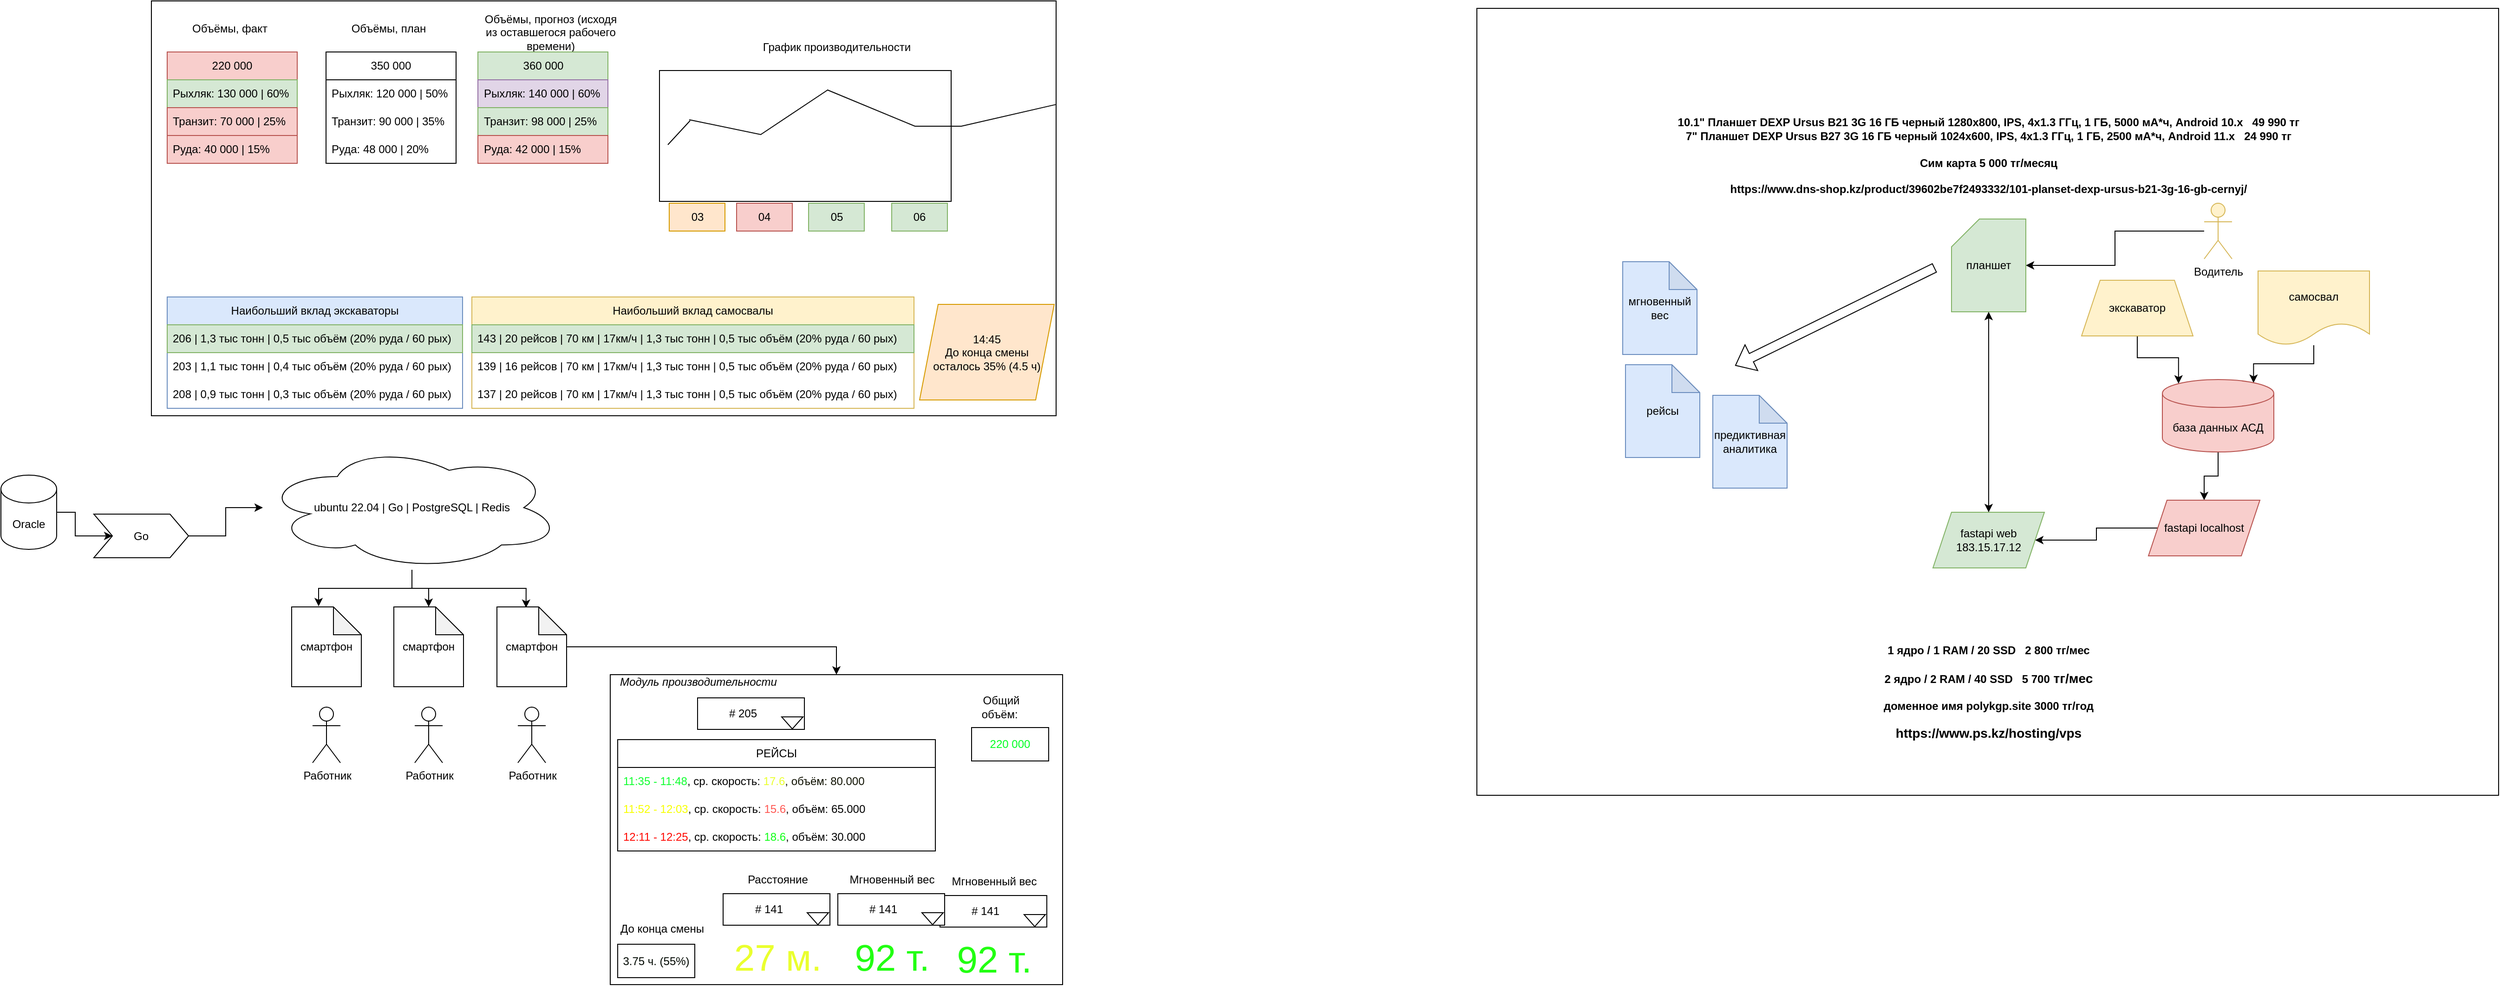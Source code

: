 <mxfile version="21.2.9" type="device">
  <diagram name="Page-1" id="Es7vMbn4bth-LO1SLi5Q">
    <mxGraphModel dx="3585" dy="2390" grid="0" gridSize="10" guides="1" tooltips="1" connect="1" arrows="1" fold="1" page="0" pageScale="1" pageWidth="850" pageHeight="1100" math="0" shadow="0">
      <root>
        <mxCell id="0" />
        <mxCell id="1" parent="0" />
        <mxCell id="isTXegSV-cHEMRRay1OZ-20" value="" style="rounded=0;whiteSpace=wrap;html=1;" vertex="1" parent="1">
          <mxGeometry x="1683" y="-325" width="1100" height="848" as="geometry" />
        </mxCell>
        <mxCell id="AHk2jDvn3Jps-UBXoMTn-1" value="" style="rounded=0;whiteSpace=wrap;html=1;" parent="1" vertex="1">
          <mxGeometry x="256" y="-333" width="974" height="447" as="geometry" />
        </mxCell>
        <mxCell id="AHk2jDvn3Jps-UBXoMTn-32" value="" style="rounded=0;whiteSpace=wrap;html=1;" parent="1" vertex="1">
          <mxGeometry x="803" y="-258" width="314" height="141" as="geometry" />
        </mxCell>
        <mxCell id="IE05HWNUYxFMif8N0jNp-12" style="edgeStyle=orthogonalEdgeStyle;rounded=0;orthogonalLoop=1;jettySize=auto;html=1;entryX=0.5;entryY=0;entryDx=0;entryDy=0;entryPerimeter=0;" parent="1" source="IE05HWNUYxFMif8N0jNp-1" target="IE05HWNUYxFMif8N0jNp-3" edge="1">
          <mxGeometry relative="1" as="geometry" />
        </mxCell>
        <mxCell id="IE05HWNUYxFMif8N0jNp-13" style="edgeStyle=orthogonalEdgeStyle;rounded=0;orthogonalLoop=1;jettySize=auto;html=1;entryX=0.418;entryY=0.012;entryDx=0;entryDy=0;entryPerimeter=0;" parent="1" source="IE05HWNUYxFMif8N0jNp-1" target="IE05HWNUYxFMif8N0jNp-5" edge="1">
          <mxGeometry relative="1" as="geometry" />
        </mxCell>
        <mxCell id="IE05HWNUYxFMif8N0jNp-14" style="edgeStyle=orthogonalEdgeStyle;rounded=0;orthogonalLoop=1;jettySize=auto;html=1;entryX=0.387;entryY=-0.008;entryDx=0;entryDy=0;entryPerimeter=0;" parent="1" source="IE05HWNUYxFMif8N0jNp-1" target="IE05HWNUYxFMif8N0jNp-7" edge="1">
          <mxGeometry relative="1" as="geometry" />
        </mxCell>
        <mxCell id="IE05HWNUYxFMif8N0jNp-1" value="ubuntu 22.04 | Go | PostgreSQL | Redis" style="ellipse;shape=cloud;whiteSpace=wrap;html=1;" parent="1" vertex="1">
          <mxGeometry x="376" y="146" width="321" height="134" as="geometry" />
        </mxCell>
        <mxCell id="IE05HWNUYxFMif8N0jNp-2" value="Работник" style="shape=umlActor;verticalLabelPosition=bottom;verticalAlign=top;html=1;outlineConnect=0;" parent="1" vertex="1">
          <mxGeometry x="539.5" y="428" width="30" height="60" as="geometry" />
        </mxCell>
        <mxCell id="IE05HWNUYxFMif8N0jNp-3" value="смартфон" style="shape=note;whiteSpace=wrap;html=1;backgroundOutline=1;darkOpacity=0.05;" parent="1" vertex="1">
          <mxGeometry x="517" y="320" width="75" height="86" as="geometry" />
        </mxCell>
        <mxCell id="IE05HWNUYxFMif8N0jNp-4" value="Работник" style="shape=umlActor;verticalLabelPosition=bottom;verticalAlign=top;html=1;outlineConnect=0;" parent="1" vertex="1">
          <mxGeometry x="650.5" y="428" width="30" height="60" as="geometry" />
        </mxCell>
        <mxCell id="IE05HWNUYxFMif8N0jNp-39" style="edgeStyle=orthogonalEdgeStyle;rounded=0;orthogonalLoop=1;jettySize=auto;html=1;entryX=0.5;entryY=0;entryDx=0;entryDy=0;" parent="1" source="IE05HWNUYxFMif8N0jNp-5" target="IE05HWNUYxFMif8N0jNp-15" edge="1">
          <mxGeometry relative="1" as="geometry" />
        </mxCell>
        <mxCell id="IE05HWNUYxFMif8N0jNp-5" value="смартфон" style="shape=note;whiteSpace=wrap;html=1;backgroundOutline=1;darkOpacity=0.05;" parent="1" vertex="1">
          <mxGeometry x="628" y="320" width="75" height="86" as="geometry" />
        </mxCell>
        <mxCell id="IE05HWNUYxFMif8N0jNp-6" value="Работник" style="shape=umlActor;verticalLabelPosition=bottom;verticalAlign=top;html=1;outlineConnect=0;" parent="1" vertex="1">
          <mxGeometry x="429.5" y="428" width="30" height="60" as="geometry" />
        </mxCell>
        <mxCell id="IE05HWNUYxFMif8N0jNp-7" value="смартфон" style="shape=note;whiteSpace=wrap;html=1;backgroundOutline=1;darkOpacity=0.05;" parent="1" vertex="1">
          <mxGeometry x="407" y="320" width="75" height="86" as="geometry" />
        </mxCell>
        <mxCell id="IE05HWNUYxFMif8N0jNp-10" style="edgeStyle=orthogonalEdgeStyle;rounded=0;orthogonalLoop=1;jettySize=auto;html=1;" parent="1" source="IE05HWNUYxFMif8N0jNp-8" target="IE05HWNUYxFMif8N0jNp-9" edge="1">
          <mxGeometry relative="1" as="geometry" />
        </mxCell>
        <mxCell id="IE05HWNUYxFMif8N0jNp-8" value="Oracle" style="shape=cylinder3;whiteSpace=wrap;html=1;boundedLbl=1;backgroundOutline=1;size=15;" parent="1" vertex="1">
          <mxGeometry x="94" y="178" width="60" height="80" as="geometry" />
        </mxCell>
        <mxCell id="IE05HWNUYxFMif8N0jNp-11" style="edgeStyle=orthogonalEdgeStyle;rounded=0;orthogonalLoop=1;jettySize=auto;html=1;" parent="1" source="IE05HWNUYxFMif8N0jNp-9" target="IE05HWNUYxFMif8N0jNp-1" edge="1">
          <mxGeometry relative="1" as="geometry" />
        </mxCell>
        <mxCell id="IE05HWNUYxFMif8N0jNp-9" value="Go" style="shape=step;perimeter=stepPerimeter;whiteSpace=wrap;html=1;fixedSize=1;" parent="1" vertex="1">
          <mxGeometry x="194" y="220" width="102" height="47" as="geometry" />
        </mxCell>
        <mxCell id="IE05HWNUYxFMif8N0jNp-15" value="" style="rounded=0;whiteSpace=wrap;html=1;" parent="1" vertex="1">
          <mxGeometry x="750" y="393" width="487" height="334" as="geometry" />
        </mxCell>
        <mxCell id="IE05HWNUYxFMif8N0jNp-16" value="" style="rounded=0;whiteSpace=wrap;html=1;" parent="1" vertex="1">
          <mxGeometry x="1105" y="631" width="115" height="34" as="geometry" />
        </mxCell>
        <mxCell id="IE05HWNUYxFMif8N0jNp-17" value="" style="triangle;whiteSpace=wrap;html=1;rotation=90;" parent="1" vertex="1">
          <mxGeometry x="1200.5" y="646.5" width="13" height="23" as="geometry" />
        </mxCell>
        <mxCell id="IE05HWNUYxFMif8N0jNp-18" value="# 141" style="text;html=1;strokeColor=none;fillColor=none;align=center;verticalAlign=middle;whiteSpace=wrap;rounded=0;" parent="1" vertex="1">
          <mxGeometry x="1124" y="633" width="60" height="30" as="geometry" />
        </mxCell>
        <mxCell id="IE05HWNUYxFMif8N0jNp-19" value="&lt;font&gt;92&lt;/font&gt; т." style="text;html=1;strokeColor=none;fillColor=none;align=center;verticalAlign=middle;whiteSpace=wrap;rounded=0;fontSize=40;fontColor=#22FF12;" parent="1" vertex="1">
          <mxGeometry x="1107" y="673.75" width="113" height="51" as="geometry" />
        </mxCell>
        <mxCell id="IE05HWNUYxFMif8N0jNp-20" value="" style="rounded=0;whiteSpace=wrap;html=1;" parent="1" vertex="1">
          <mxGeometry x="844" y="418" width="115" height="34" as="geometry" />
        </mxCell>
        <mxCell id="IE05HWNUYxFMif8N0jNp-21" value="" style="triangle;whiteSpace=wrap;html=1;rotation=90;" parent="1" vertex="1">
          <mxGeometry x="939.5" y="433.5" width="13" height="23" as="geometry" />
        </mxCell>
        <mxCell id="IE05HWNUYxFMif8N0jNp-22" value="# 205" style="text;html=1;strokeColor=none;fillColor=none;align=center;verticalAlign=middle;whiteSpace=wrap;rounded=0;" parent="1" vertex="1">
          <mxGeometry x="863" y="420" width="60" height="30" as="geometry" />
        </mxCell>
        <mxCell id="IE05HWNUYxFMif8N0jNp-23" value="РЕЙСЫ" style="swimlane;fontStyle=0;childLayout=stackLayout;horizontal=1;startSize=30;horizontalStack=0;resizeParent=1;resizeParentMax=0;resizeLast=0;collapsible=1;marginBottom=0;whiteSpace=wrap;html=1;" parent="1" vertex="1">
          <mxGeometry x="758" y="463" width="342" height="120" as="geometry" />
        </mxCell>
        <mxCell id="IE05HWNUYxFMif8N0jNp-24" value="&lt;font color=&quot;#0fff2f&quot;&gt;11:35 - 11:48&lt;/font&gt;, ср. скорость: &lt;font color=&quot;#eaff2e&quot;&gt;17.6&lt;/font&gt;&lt;font color=&quot;#101203&quot;&gt;, объём: 80.000&lt;/font&gt;&amp;nbsp;" style="text;strokeColor=none;fillColor=none;align=left;verticalAlign=middle;spacingLeft=4;spacingRight=4;overflow=hidden;points=[[0,0.5],[1,0.5]];portConstraint=eastwest;rotatable=0;whiteSpace=wrap;html=1;" parent="IE05HWNUYxFMif8N0jNp-23" vertex="1">
          <mxGeometry y="30" width="342" height="30" as="geometry" />
        </mxCell>
        <mxCell id="IE05HWNUYxFMif8N0jNp-25" value="&lt;font color=&quot;#f7ff00&quot;&gt;11:52 - 12:03&lt;/font&gt;, ср. скорость: &lt;font color=&quot;#ff5752&quot;&gt;15.6&lt;/font&gt;, объём: 65.000" style="text;strokeColor=none;fillColor=none;align=left;verticalAlign=middle;spacingLeft=4;spacingRight=4;overflow=hidden;points=[[0,0.5],[1,0.5]];portConstraint=eastwest;rotatable=0;whiteSpace=wrap;html=1;" parent="IE05HWNUYxFMif8N0jNp-23" vertex="1">
          <mxGeometry y="60" width="342" height="30" as="geometry" />
        </mxCell>
        <mxCell id="IE05HWNUYxFMif8N0jNp-26" value="&lt;font color=&quot;#ff0800&quot;&gt;12:11 - 12:25&lt;/font&gt;, ср. скорость: &lt;font color=&quot;#0fff17&quot;&gt;18.6&lt;/font&gt;, объём: 30.000" style="text;strokeColor=none;fillColor=none;align=left;verticalAlign=middle;spacingLeft=4;spacingRight=4;overflow=hidden;points=[[0,0.5],[1,0.5]];portConstraint=eastwest;rotatable=0;whiteSpace=wrap;html=1;" parent="IE05HWNUYxFMif8N0jNp-23" vertex="1">
          <mxGeometry y="90" width="342" height="30" as="geometry" />
        </mxCell>
        <mxCell id="IE05HWNUYxFMif8N0jNp-27" value="Модуль производительности" style="text;html=1;strokeColor=none;fillColor=none;align=center;verticalAlign=middle;whiteSpace=wrap;rounded=0;fontStyle=2" parent="1" vertex="1">
          <mxGeometry x="750" y="393" width="190" height="16" as="geometry" />
        </mxCell>
        <mxCell id="IE05HWNUYxFMif8N0jNp-28" value="Мгновенный вес" style="text;html=1;strokeColor=none;fillColor=none;align=center;verticalAlign=middle;whiteSpace=wrap;rounded=0;" parent="1" vertex="1">
          <mxGeometry x="1110" y="604" width="107" height="23" as="geometry" />
        </mxCell>
        <mxCell id="IE05HWNUYxFMif8N0jNp-29" value="Расстояние" style="text;html=1;strokeColor=none;fillColor=none;align=center;verticalAlign=middle;whiteSpace=wrap;rounded=0;" parent="1" vertex="1">
          <mxGeometry x="876.5" y="602" width="107" height="23" as="geometry" />
        </mxCell>
        <mxCell id="IE05HWNUYxFMif8N0jNp-30" value="" style="rounded=0;whiteSpace=wrap;html=1;" parent="1" vertex="1">
          <mxGeometry x="871.5" y="629" width="115" height="34" as="geometry" />
        </mxCell>
        <mxCell id="IE05HWNUYxFMif8N0jNp-31" value="" style="triangle;whiteSpace=wrap;html=1;rotation=90;" parent="1" vertex="1">
          <mxGeometry x="967" y="644.5" width="13" height="23" as="geometry" />
        </mxCell>
        <mxCell id="IE05HWNUYxFMif8N0jNp-32" value="# 141" style="text;html=1;strokeColor=none;fillColor=none;align=center;verticalAlign=middle;whiteSpace=wrap;rounded=0;" parent="1" vertex="1">
          <mxGeometry x="890.5" y="631" width="60" height="30" as="geometry" />
        </mxCell>
        <mxCell id="IE05HWNUYxFMif8N0jNp-33" value="27 м." style="text;html=1;strokeColor=none;fillColor=none;align=center;verticalAlign=middle;whiteSpace=wrap;rounded=0;fontSize=40;fontColor=#EAFF2E;" parent="1" vertex="1">
          <mxGeometry x="873.5" y="671.75" width="113" height="51" as="geometry" />
        </mxCell>
        <mxCell id="IE05HWNUYxFMif8N0jNp-34" value="Общий объём:&amp;nbsp;" style="text;html=1;strokeColor=none;fillColor=none;align=center;verticalAlign=middle;whiteSpace=wrap;rounded=0;" parent="1" vertex="1">
          <mxGeometry x="1140.5" y="413" width="60" height="30" as="geometry" />
        </mxCell>
        <mxCell id="IE05HWNUYxFMif8N0jNp-35" value="220 000" style="rounded=0;whiteSpace=wrap;html=1;fontColor=#00FF22;" parent="1" vertex="1">
          <mxGeometry x="1139" y="450" width="83" height="36" as="geometry" />
        </mxCell>
        <mxCell id="IE05HWNUYxFMif8N0jNp-36" value="До конца смены" style="text;html=1;strokeColor=none;fillColor=none;align=center;verticalAlign=middle;whiteSpace=wrap;rounded=0;" parent="1" vertex="1">
          <mxGeometry x="758" y="652" width="95.5" height="30" as="geometry" />
        </mxCell>
        <mxCell id="IE05HWNUYxFMif8N0jNp-37" value="&lt;font color=&quot;#000801&quot;&gt;3.75 ч. (55%)&lt;/font&gt;" style="rounded=0;whiteSpace=wrap;html=1;fontColor=#00FF22;" parent="1" vertex="1">
          <mxGeometry x="758" y="683.5" width="83" height="36" as="geometry" />
        </mxCell>
        <mxCell id="IE05HWNUYxFMif8N0jNp-40" value="" style="rounded=0;whiteSpace=wrap;html=1;" parent="1" vertex="1">
          <mxGeometry x="995" y="629" width="115" height="34" as="geometry" />
        </mxCell>
        <mxCell id="IE05HWNUYxFMif8N0jNp-41" value="" style="triangle;whiteSpace=wrap;html=1;rotation=90;" parent="1" vertex="1">
          <mxGeometry x="1090.5" y="644.5" width="13" height="23" as="geometry" />
        </mxCell>
        <mxCell id="IE05HWNUYxFMif8N0jNp-42" value="# 141" style="text;html=1;strokeColor=none;fillColor=none;align=center;verticalAlign=middle;whiteSpace=wrap;rounded=0;" parent="1" vertex="1">
          <mxGeometry x="1014" y="631" width="60" height="30" as="geometry" />
        </mxCell>
        <mxCell id="IE05HWNUYxFMif8N0jNp-43" value="&lt;font&gt;92&lt;/font&gt; т." style="text;html=1;strokeColor=none;fillColor=none;align=center;verticalAlign=middle;whiteSpace=wrap;rounded=0;fontSize=40;fontColor=#22FF12;" parent="1" vertex="1">
          <mxGeometry x="997" y="671.75" width="113" height="51" as="geometry" />
        </mxCell>
        <mxCell id="IE05HWNUYxFMif8N0jNp-44" value="Мгновенный вес" style="text;html=1;strokeColor=none;fillColor=none;align=center;verticalAlign=middle;whiteSpace=wrap;rounded=0;" parent="1" vertex="1">
          <mxGeometry x="1000" y="602" width="107" height="23" as="geometry" />
        </mxCell>
        <mxCell id="AHk2jDvn3Jps-UBXoMTn-4" value="Наибольший вклад экскаваторы" style="swimlane;fontStyle=0;childLayout=stackLayout;horizontal=1;startSize=30;horizontalStack=0;resizeParent=1;resizeParentMax=0;resizeLast=0;collapsible=1;marginBottom=0;whiteSpace=wrap;html=1;fillColor=#dae8fc;strokeColor=#6c8ebf;" parent="1" vertex="1">
          <mxGeometry x="273" y="-14" width="318" height="120" as="geometry" />
        </mxCell>
        <mxCell id="AHk2jDvn3Jps-UBXoMTn-5" value="206 | 1,3 тыс тонн | 0,5 тыс объём (20% руда / 60 рых)" style="text;strokeColor=#82b366;fillColor=#d5e8d4;align=left;verticalAlign=middle;spacingLeft=4;spacingRight=4;overflow=hidden;points=[[0,0.5],[1,0.5]];portConstraint=eastwest;rotatable=0;whiteSpace=wrap;html=1;" parent="AHk2jDvn3Jps-UBXoMTn-4" vertex="1">
          <mxGeometry y="30" width="318" height="30" as="geometry" />
        </mxCell>
        <mxCell id="AHk2jDvn3Jps-UBXoMTn-6" value="203 | 1,1 тыс тонн | 0,4 тыс объём (20% руда / 60 рых)" style="text;strokeColor=none;fillColor=none;align=left;verticalAlign=middle;spacingLeft=4;spacingRight=4;overflow=hidden;points=[[0,0.5],[1,0.5]];portConstraint=eastwest;rotatable=0;whiteSpace=wrap;html=1;" parent="AHk2jDvn3Jps-UBXoMTn-4" vertex="1">
          <mxGeometry y="60" width="318" height="30" as="geometry" />
        </mxCell>
        <mxCell id="AHk2jDvn3Jps-UBXoMTn-7" value="208 | 0,9 тыс тонн | 0,3 тыс объём (20% руда / 60 рых)" style="text;strokeColor=none;fillColor=none;align=left;verticalAlign=middle;spacingLeft=4;spacingRight=4;overflow=hidden;points=[[0,0.5],[1,0.5]];portConstraint=eastwest;rotatable=0;whiteSpace=wrap;html=1;" parent="AHk2jDvn3Jps-UBXoMTn-4" vertex="1">
          <mxGeometry y="90" width="318" height="30" as="geometry" />
        </mxCell>
        <mxCell id="AHk2jDvn3Jps-UBXoMTn-8" value="Наибольший вклад самосвалы" style="swimlane;fontStyle=0;childLayout=stackLayout;horizontal=1;startSize=30;horizontalStack=0;resizeParent=1;resizeParentMax=0;resizeLast=0;collapsible=1;marginBottom=0;whiteSpace=wrap;html=1;fillColor=#fff2cc;strokeColor=#d6b656;" parent="1" vertex="1">
          <mxGeometry x="601" y="-14" width="476" height="120" as="geometry" />
        </mxCell>
        <mxCell id="AHk2jDvn3Jps-UBXoMTn-9" value="143 | 20 рейсов | 70 км | 17км/ч | 1,3 тыс тонн | 0,5 тыс объём (20% руда / 60 рых)" style="text;strokeColor=#82b366;fillColor=#d5e8d4;align=left;verticalAlign=middle;spacingLeft=4;spacingRight=4;overflow=hidden;points=[[0,0.5],[1,0.5]];portConstraint=eastwest;rotatable=0;whiteSpace=wrap;html=1;" parent="AHk2jDvn3Jps-UBXoMTn-8" vertex="1">
          <mxGeometry y="30" width="476" height="30" as="geometry" />
        </mxCell>
        <mxCell id="AHk2jDvn3Jps-UBXoMTn-10" value="139 | 16 рейсов | 70 км | 17км/ч | 1,3 тыс тонн | 0,5 тыс объём (20% руда / 60 рых)" style="text;strokeColor=none;fillColor=none;align=left;verticalAlign=middle;spacingLeft=4;spacingRight=4;overflow=hidden;points=[[0,0.5],[1,0.5]];portConstraint=eastwest;rotatable=0;whiteSpace=wrap;html=1;" parent="AHk2jDvn3Jps-UBXoMTn-8" vertex="1">
          <mxGeometry y="60" width="476" height="30" as="geometry" />
        </mxCell>
        <mxCell id="AHk2jDvn3Jps-UBXoMTn-11" value="137 | 20 рейсов | 70 км | 17км/ч | 1,3 тыс тонн | 0,5 тыс объём (20% руда / 60 рых)" style="text;strokeColor=none;fillColor=none;align=left;verticalAlign=middle;spacingLeft=4;spacingRight=4;overflow=hidden;points=[[0,0.5],[1,0.5]];portConstraint=eastwest;rotatable=0;whiteSpace=wrap;html=1;" parent="AHk2jDvn3Jps-UBXoMTn-8" vertex="1">
          <mxGeometry y="90" width="476" height="30" as="geometry" />
        </mxCell>
        <mxCell id="AHk2jDvn3Jps-UBXoMTn-12" value="14:45&lt;br&gt;До конца смены осталось 35% (4.5 ч)" style="shape=parallelogram;perimeter=parallelogramPerimeter;whiteSpace=wrap;html=1;fixedSize=1;fillColor=#ffe6cc;strokeColor=#d79b00;" parent="1" vertex="1">
          <mxGeometry x="1083" y="-6" width="145" height="103" as="geometry" />
        </mxCell>
        <mxCell id="AHk2jDvn3Jps-UBXoMTn-13" value="Объёмы, факт" style="text;html=1;strokeColor=none;fillColor=none;align=center;verticalAlign=middle;whiteSpace=wrap;rounded=0;" parent="1" vertex="1">
          <mxGeometry x="298" y="-318" width="85" height="29" as="geometry" />
        </mxCell>
        <mxCell id="AHk2jDvn3Jps-UBXoMTn-15" value="220 000" style="swimlane;fontStyle=0;childLayout=stackLayout;horizontal=1;startSize=30;horizontalStack=0;resizeParent=1;resizeParentMax=0;resizeLast=0;collapsible=1;marginBottom=0;whiteSpace=wrap;html=1;fillColor=#f8cecc;strokeColor=#b85450;" parent="1" vertex="1">
          <mxGeometry x="273" y="-278" width="140" height="120" as="geometry" />
        </mxCell>
        <mxCell id="AHk2jDvn3Jps-UBXoMTn-16" value="Рыхляк: 130 000 | 60%" style="text;strokeColor=#82b366;fillColor=#d5e8d4;align=left;verticalAlign=middle;spacingLeft=4;spacingRight=4;overflow=hidden;points=[[0,0.5],[1,0.5]];portConstraint=eastwest;rotatable=0;whiteSpace=wrap;html=1;" parent="AHk2jDvn3Jps-UBXoMTn-15" vertex="1">
          <mxGeometry y="30" width="140" height="30" as="geometry" />
        </mxCell>
        <mxCell id="AHk2jDvn3Jps-UBXoMTn-17" value="Транзит: 70 000 | 25%" style="text;strokeColor=#b85450;fillColor=#f8cecc;align=left;verticalAlign=middle;spacingLeft=4;spacingRight=4;overflow=hidden;points=[[0,0.5],[1,0.5]];portConstraint=eastwest;rotatable=0;whiteSpace=wrap;html=1;" parent="AHk2jDvn3Jps-UBXoMTn-15" vertex="1">
          <mxGeometry y="60" width="140" height="30" as="geometry" />
        </mxCell>
        <mxCell id="AHk2jDvn3Jps-UBXoMTn-18" value="Руда: 40 000 | 15%" style="text;strokeColor=#b85450;fillColor=#f8cecc;align=left;verticalAlign=middle;spacingLeft=4;spacingRight=4;overflow=hidden;points=[[0,0.5],[1,0.5]];portConstraint=eastwest;rotatable=0;whiteSpace=wrap;html=1;" parent="AHk2jDvn3Jps-UBXoMTn-15" vertex="1">
          <mxGeometry y="90" width="140" height="30" as="geometry" />
        </mxCell>
        <mxCell id="AHk2jDvn3Jps-UBXoMTn-19" value="Объёмы, план" style="text;html=1;strokeColor=none;fillColor=none;align=center;verticalAlign=middle;whiteSpace=wrap;rounded=0;" parent="1" vertex="1">
          <mxGeometry x="469" y="-318" width="85" height="29" as="geometry" />
        </mxCell>
        <mxCell id="AHk2jDvn3Jps-UBXoMTn-20" value="350 000" style="swimlane;fontStyle=0;childLayout=stackLayout;horizontal=1;startSize=30;horizontalStack=0;resizeParent=1;resizeParentMax=0;resizeLast=0;collapsible=1;marginBottom=0;whiteSpace=wrap;html=1;" parent="1" vertex="1">
          <mxGeometry x="444" y="-278" width="140" height="120" as="geometry" />
        </mxCell>
        <mxCell id="AHk2jDvn3Jps-UBXoMTn-21" value="Рыхляк: 120 000 | 50%" style="text;strokeColor=none;fillColor=none;align=left;verticalAlign=middle;spacingLeft=4;spacingRight=4;overflow=hidden;points=[[0,0.5],[1,0.5]];portConstraint=eastwest;rotatable=0;whiteSpace=wrap;html=1;" parent="AHk2jDvn3Jps-UBXoMTn-20" vertex="1">
          <mxGeometry y="30" width="140" height="30" as="geometry" />
        </mxCell>
        <mxCell id="AHk2jDvn3Jps-UBXoMTn-22" value="Транзит: 90 000 | 35%" style="text;strokeColor=none;fillColor=none;align=left;verticalAlign=middle;spacingLeft=4;spacingRight=4;overflow=hidden;points=[[0,0.5],[1,0.5]];portConstraint=eastwest;rotatable=0;whiteSpace=wrap;html=1;" parent="AHk2jDvn3Jps-UBXoMTn-20" vertex="1">
          <mxGeometry y="60" width="140" height="30" as="geometry" />
        </mxCell>
        <mxCell id="AHk2jDvn3Jps-UBXoMTn-23" value="Руда: 48 000 | 20%" style="text;strokeColor=none;fillColor=none;align=left;verticalAlign=middle;spacingLeft=4;spacingRight=4;overflow=hidden;points=[[0,0.5],[1,0.5]];portConstraint=eastwest;rotatable=0;whiteSpace=wrap;html=1;" parent="AHk2jDvn3Jps-UBXoMTn-20" vertex="1">
          <mxGeometry y="90" width="140" height="30" as="geometry" />
        </mxCell>
        <mxCell id="AHk2jDvn3Jps-UBXoMTn-25" value="График производительности" style="text;html=1;strokeColor=none;fillColor=none;align=center;verticalAlign=middle;whiteSpace=wrap;rounded=0;" parent="1" vertex="1">
          <mxGeometry x="904.5" y="-296" width="178" height="26" as="geometry" />
        </mxCell>
        <mxCell id="AHk2jDvn3Jps-UBXoMTn-26" value="03" style="text;html=1;strokeColor=#d79b00;fillColor=#ffe6cc;align=center;verticalAlign=middle;whiteSpace=wrap;rounded=0;" parent="1" vertex="1">
          <mxGeometry x="813.5" y="-115" width="60" height="30" as="geometry" />
        </mxCell>
        <mxCell id="AHk2jDvn3Jps-UBXoMTn-27" value="04" style="text;html=1;strokeColor=#b85450;fillColor=#f8cecc;align=center;verticalAlign=middle;whiteSpace=wrap;rounded=0;" parent="1" vertex="1">
          <mxGeometry x="886" y="-115" width="60" height="30" as="geometry" />
        </mxCell>
        <mxCell id="AHk2jDvn3Jps-UBXoMTn-28" value="05" style="text;html=1;strokeColor=#82b366;fillColor=#d5e8d4;align=center;verticalAlign=middle;whiteSpace=wrap;rounded=0;" parent="1" vertex="1">
          <mxGeometry x="963.5" y="-115" width="60" height="30" as="geometry" />
        </mxCell>
        <mxCell id="AHk2jDvn3Jps-UBXoMTn-29" value="06" style="text;html=1;strokeColor=#82b366;fillColor=#d5e8d4;align=center;verticalAlign=middle;whiteSpace=wrap;rounded=0;" parent="1" vertex="1">
          <mxGeometry x="1053" y="-115" width="60" height="30" as="geometry" />
        </mxCell>
        <mxCell id="AHk2jDvn3Jps-UBXoMTn-30" value="" style="endArrow=none;html=1;rounded=0;" parent="1" edge="1">
          <mxGeometry width="50" height="50" relative="1" as="geometry">
            <mxPoint x="812" y="-178" as="sourcePoint" />
            <mxPoint x="836" y="-204" as="targetPoint" />
          </mxGeometry>
        </mxCell>
        <mxCell id="AHk2jDvn3Jps-UBXoMTn-31" value="" style="endArrow=none;html=1;rounded=0;" parent="1" target="AHk2jDvn3Jps-UBXoMTn-1" edge="1">
          <mxGeometry width="50" height="50" relative="1" as="geometry">
            <mxPoint x="835" y="-205" as="sourcePoint" />
            <mxPoint x="815.0" y="-206.65" as="targetPoint" />
            <Array as="points">
              <mxPoint x="912" y="-189" />
              <mxPoint x="984" y="-237" />
              <mxPoint x="1078" y="-198" />
              <mxPoint x="1128" y="-198" />
            </Array>
          </mxGeometry>
        </mxCell>
        <mxCell id="AHk2jDvn3Jps-UBXoMTn-33" value="Объёмы, прогноз (исходя из оставшегося рабочего времени)" style="text;html=1;strokeColor=none;fillColor=none;align=center;verticalAlign=middle;whiteSpace=wrap;rounded=0;" parent="1" vertex="1">
          <mxGeometry x="609" y="-323" width="154" height="47" as="geometry" />
        </mxCell>
        <mxCell id="AHk2jDvn3Jps-UBXoMTn-34" value="360 000" style="swimlane;fontStyle=0;childLayout=stackLayout;horizontal=1;startSize=30;horizontalStack=0;resizeParent=1;resizeParentMax=0;resizeLast=0;collapsible=1;marginBottom=0;whiteSpace=wrap;html=1;fillColor=#d5e8d4;strokeColor=#82b366;" parent="1" vertex="1">
          <mxGeometry x="607.5" y="-278" width="140" height="120" as="geometry" />
        </mxCell>
        <mxCell id="AHk2jDvn3Jps-UBXoMTn-35" value="Рыхляк: 140 000 | 60%" style="text;strokeColor=#9673a6;fillColor=#e1d5e7;align=left;verticalAlign=middle;spacingLeft=4;spacingRight=4;overflow=hidden;points=[[0,0.5],[1,0.5]];portConstraint=eastwest;rotatable=0;whiteSpace=wrap;html=1;" parent="AHk2jDvn3Jps-UBXoMTn-34" vertex="1">
          <mxGeometry y="30" width="140" height="30" as="geometry" />
        </mxCell>
        <mxCell id="AHk2jDvn3Jps-UBXoMTn-36" value="Транзит: 98 000 | 25%" style="text;strokeColor=#82b366;fillColor=#d5e8d4;align=left;verticalAlign=middle;spacingLeft=4;spacingRight=4;overflow=hidden;points=[[0,0.5],[1,0.5]];portConstraint=eastwest;rotatable=0;whiteSpace=wrap;html=1;" parent="AHk2jDvn3Jps-UBXoMTn-34" vertex="1">
          <mxGeometry y="60" width="140" height="30" as="geometry" />
        </mxCell>
        <mxCell id="AHk2jDvn3Jps-UBXoMTn-37" value="Руда: 42 000 | 15%" style="text;strokeColor=#b85450;fillColor=#f8cecc;align=left;verticalAlign=middle;spacingLeft=4;spacingRight=4;overflow=hidden;points=[[0,0.5],[1,0.5]];portConstraint=eastwest;rotatable=0;whiteSpace=wrap;html=1;" parent="AHk2jDvn3Jps-UBXoMTn-34" vertex="1">
          <mxGeometry y="90" width="140" height="30" as="geometry" />
        </mxCell>
        <mxCell id="isTXegSV-cHEMRRay1OZ-1" style="edgeStyle=orthogonalEdgeStyle;rounded=0;orthogonalLoop=1;jettySize=auto;html=1;" edge="1" parent="1" source="isTXegSV-cHEMRRay1OZ-2" target="isTXegSV-cHEMRRay1OZ-9">
          <mxGeometry relative="1" as="geometry" />
        </mxCell>
        <mxCell id="isTXegSV-cHEMRRay1OZ-2" value="Водитель" style="shape=umlActor;verticalLabelPosition=bottom;verticalAlign=top;html=1;outlineConnect=0;fillColor=#fff2cc;strokeColor=#d6b656;" vertex="1" parent="1">
          <mxGeometry x="2466" y="-115" width="30" height="60" as="geometry" />
        </mxCell>
        <mxCell id="isTXegSV-cHEMRRay1OZ-3" style="edgeStyle=orthogonalEdgeStyle;rounded=0;orthogonalLoop=1;jettySize=auto;html=1;entryX=0.145;entryY=0;entryDx=0;entryDy=4.35;entryPerimeter=0;" edge="1" parent="1" source="isTXegSV-cHEMRRay1OZ-4" target="isTXegSV-cHEMRRay1OZ-8">
          <mxGeometry relative="1" as="geometry" />
        </mxCell>
        <mxCell id="isTXegSV-cHEMRRay1OZ-4" value="экскаватор" style="shape=trapezoid;perimeter=trapezoidPerimeter;whiteSpace=wrap;html=1;fixedSize=1;fillColor=#fff2cc;strokeColor=#d6b656;" vertex="1" parent="1">
          <mxGeometry x="2334" y="-32" width="120" height="60" as="geometry" />
        </mxCell>
        <mxCell id="isTXegSV-cHEMRRay1OZ-5" style="edgeStyle=orthogonalEdgeStyle;rounded=0;orthogonalLoop=1;jettySize=auto;html=1;entryX=0.818;entryY=0.046;entryDx=0;entryDy=0;entryPerimeter=0;" edge="1" parent="1" source="isTXegSV-cHEMRRay1OZ-6" target="isTXegSV-cHEMRRay1OZ-8">
          <mxGeometry relative="1" as="geometry" />
        </mxCell>
        <mxCell id="isTXegSV-cHEMRRay1OZ-6" value="самосвал" style="shape=document;whiteSpace=wrap;html=1;boundedLbl=1;fillColor=#fff2cc;strokeColor=#d6b656;" vertex="1" parent="1">
          <mxGeometry x="2524" y="-42" width="120" height="80" as="geometry" />
        </mxCell>
        <mxCell id="isTXegSV-cHEMRRay1OZ-7" style="edgeStyle=orthogonalEdgeStyle;rounded=0;orthogonalLoop=1;jettySize=auto;html=1;" edge="1" parent="1" source="isTXegSV-cHEMRRay1OZ-8" target="isTXegSV-cHEMRRay1OZ-11">
          <mxGeometry relative="1" as="geometry" />
        </mxCell>
        <mxCell id="isTXegSV-cHEMRRay1OZ-8" value="база данных АСД" style="shape=cylinder3;whiteSpace=wrap;html=1;boundedLbl=1;backgroundOutline=1;size=15;fillColor=#f8cecc;strokeColor=#b85450;" vertex="1" parent="1">
          <mxGeometry x="2421" y="75" width="120" height="78" as="geometry" />
        </mxCell>
        <mxCell id="isTXegSV-cHEMRRay1OZ-9" value="планшет" style="shape=card;whiteSpace=wrap;html=1;fillColor=#d5e8d4;strokeColor=#82b366;" vertex="1" parent="1">
          <mxGeometry x="2194" y="-98" width="80" height="100" as="geometry" />
        </mxCell>
        <mxCell id="isTXegSV-cHEMRRay1OZ-10" style="edgeStyle=orthogonalEdgeStyle;rounded=0;orthogonalLoop=1;jettySize=auto;html=1;" edge="1" parent="1" source="isTXegSV-cHEMRRay1OZ-11" target="isTXegSV-cHEMRRay1OZ-12">
          <mxGeometry relative="1" as="geometry" />
        </mxCell>
        <mxCell id="isTXegSV-cHEMRRay1OZ-11" value="fastapi localhost" style="shape=parallelogram;perimeter=parallelogramPerimeter;whiteSpace=wrap;html=1;fixedSize=1;fillColor=#f8cecc;strokeColor=#b85450;" vertex="1" parent="1">
          <mxGeometry x="2406" y="205" width="120" height="60" as="geometry" />
        </mxCell>
        <mxCell id="isTXegSV-cHEMRRay1OZ-12" value="fastapi web 183.15.17.12" style="shape=parallelogram;perimeter=parallelogramPerimeter;whiteSpace=wrap;html=1;fixedSize=1;fillColor=#d5e8d4;strokeColor=#82b366;" vertex="1" parent="1">
          <mxGeometry x="2174" y="218" width="120" height="60" as="geometry" />
        </mxCell>
        <mxCell id="isTXegSV-cHEMRRay1OZ-13" value="" style="endArrow=classic;startArrow=classic;html=1;rounded=0;entryX=0.5;entryY=1;entryDx=0;entryDy=0;entryPerimeter=0;exitX=0.5;exitY=0;exitDx=0;exitDy=0;" edge="1" parent="1" source="isTXegSV-cHEMRRay1OZ-12" target="isTXegSV-cHEMRRay1OZ-9">
          <mxGeometry width="50" height="50" relative="1" as="geometry">
            <mxPoint x="2214" y="87" as="sourcePoint" />
            <mxPoint x="2264" y="37" as="targetPoint" />
          </mxGeometry>
        </mxCell>
        <mxCell id="isTXegSV-cHEMRRay1OZ-14" value="10.1&quot; Планшет DEXP Ursus B21 3G 16 ГБ черный&amp;nbsp;1280x800, IPS, 4x1.3 ГГц, 1 ГБ, 5000 мА*ч, Android 10.x&amp;nbsp; &amp;nbsp;49 990&amp;nbsp;тг&lt;br&gt;7&quot; Планшет DEXP Ursus B27 3G 16 ГБ черный 1024x600, IPS, 4x1.3 ГГц, 1 ГБ, 2500 мА*ч, Android 11.x&amp;nbsp; &amp;nbsp;24 990 тг&lt;br&gt;&lt;br&gt;Сим карта 5 000 тг/месяц&lt;br&gt;&lt;br&gt;https://www.dns-shop.kz/product/39602be7f2493332/101-planset-dexp-ursus-b21-3g-16-gb-cernyj/" style="text;html=1;strokeColor=none;fillColor=none;align=center;verticalAlign=middle;whiteSpace=wrap;rounded=0;fontStyle=1" vertex="1" parent="1">
          <mxGeometry x="1888" y="-213" width="692" height="93" as="geometry" />
        </mxCell>
        <mxCell id="isTXegSV-cHEMRRay1OZ-15" value="1 ядро / 1 RAM / 20 SSD&amp;nbsp; &amp;nbsp;2&amp;nbsp;800&amp;nbsp;тг/мес&lt;br&gt;&lt;br&gt;2 ядро / 2 RAM / 40 SSD&amp;nbsp; &amp;nbsp;5 700&lt;span style=&quot;border-color: var(--border-color); font-size: 14px;&quot;&gt;&amp;nbsp;тг/мес&lt;br&gt;&lt;/span&gt;&lt;br&gt;&lt;font&gt;доменное имя polykgp.site&amp;nbsp;&lt;/font&gt;3000 тг/год&lt;br&gt;&lt;br&gt;&lt;font&gt;&lt;span style=&quot;font-size: 14px;&quot;&gt;https://www.ps.kz/hosting/vps&lt;/span&gt;&lt;/font&gt;" style="text;html=1;strokeColor=none;fillColor=none;align=center;verticalAlign=middle;whiteSpace=wrap;rounded=0;fontStyle=1;fontFamily=Helvetica;fontColor=default;" vertex="1" parent="1">
          <mxGeometry x="2006" y="327" width="456" height="170" as="geometry" />
        </mxCell>
        <mxCell id="isTXegSV-cHEMRRay1OZ-16" value="мгновенный вес" style="shape=note;whiteSpace=wrap;html=1;backgroundOutline=1;darkOpacity=0.05;fillColor=#dae8fc;strokeColor=#6c8ebf;" vertex="1" parent="1">
          <mxGeometry x="1840" y="-52" width="80" height="100" as="geometry" />
        </mxCell>
        <mxCell id="isTXegSV-cHEMRRay1OZ-17" value="" style="shape=flexArrow;endArrow=classic;html=1;rounded=0;" edge="1" parent="1">
          <mxGeometry width="50" height="50" relative="1" as="geometry">
            <mxPoint x="2176" y="-45.5" as="sourcePoint" />
            <mxPoint x="1961" y="60" as="targetPoint" />
          </mxGeometry>
        </mxCell>
        <mxCell id="isTXegSV-cHEMRRay1OZ-18" value="рейсы" style="shape=note;whiteSpace=wrap;html=1;backgroundOutline=1;darkOpacity=0.05;fillColor=#dae8fc;strokeColor=#6c8ebf;" vertex="1" parent="1">
          <mxGeometry x="1843" y="59" width="80" height="100" as="geometry" />
        </mxCell>
        <mxCell id="isTXegSV-cHEMRRay1OZ-19" value="предиктивная аналитика" style="shape=note;whiteSpace=wrap;html=1;backgroundOutline=1;darkOpacity=0.05;fillColor=#dae8fc;strokeColor=#6c8ebf;" vertex="1" parent="1">
          <mxGeometry x="1937" y="92" width="80" height="100" as="geometry" />
        </mxCell>
      </root>
    </mxGraphModel>
  </diagram>
</mxfile>
